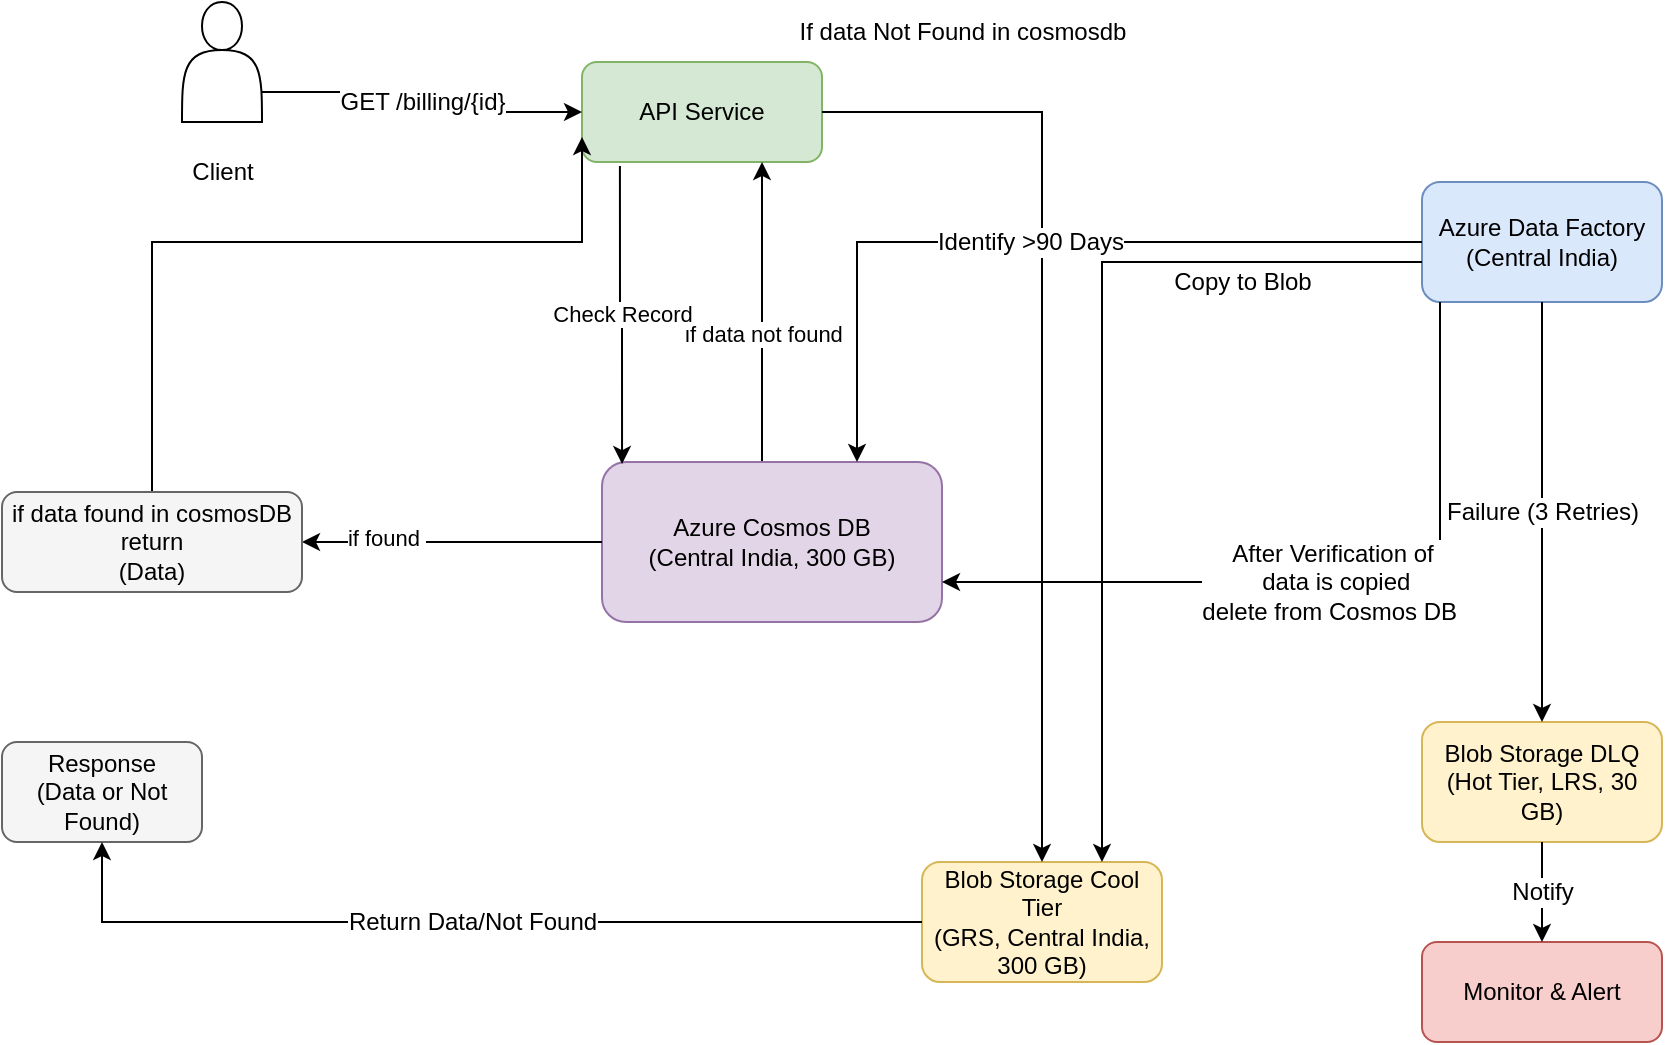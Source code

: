 <mxfile version="28.0.4">
  <diagram name="Page-1" id="RNXtUKsF8gqhNPxxT9Bu">
    <mxGraphModel dx="1714" dy="474" grid="1" gridSize="10" guides="1" tooltips="1" connect="1" arrows="1" fold="1" page="1" pageScale="1" pageWidth="850" pageHeight="1100" math="0" shadow="0">
      <root>
        <mxCell id="0" />
        <mxCell id="1" parent="0" />
        <mxCell id="rwkFL9fGVZzZIBSq1Fqp-2" value="API Service" style="rounded=1;whiteSpace=wrap;html=1;fillColor=#d5e8d4;strokeColor=#82b366;fontSize=12;" vertex="1" parent="1">
          <mxGeometry x="230" y="50" width="120" height="50" as="geometry" />
        </mxCell>
        <mxCell id="rwkFL9fGVZzZIBSq1Fqp-29" style="edgeStyle=orthogonalEdgeStyle;rounded=0;orthogonalLoop=1;jettySize=auto;html=1;exitX=0.5;exitY=0;exitDx=0;exitDy=0;entryX=0.75;entryY=1;entryDx=0;entryDy=0;" edge="1" parent="1" source="rwkFL9fGVZzZIBSq1Fqp-3" target="rwkFL9fGVZzZIBSq1Fqp-2">
          <mxGeometry relative="1" as="geometry">
            <Array as="points">
              <mxPoint x="320" y="250" />
            </Array>
          </mxGeometry>
        </mxCell>
        <mxCell id="rwkFL9fGVZzZIBSq1Fqp-30" value="if data not found&amp;nbsp;" style="edgeLabel;html=1;align=center;verticalAlign=middle;resizable=0;points=[];" vertex="1" connectable="0" parent="rwkFL9fGVZzZIBSq1Fqp-29">
          <mxGeometry x="-0.11" y="-2" relative="1" as="geometry">
            <mxPoint as="offset" />
          </mxGeometry>
        </mxCell>
        <mxCell id="rwkFL9fGVZzZIBSq1Fqp-3" value="Azure Cosmos DB&lt;br&gt;(Central India, 300 GB)" style="rounded=1;whiteSpace=wrap;html=1;fillColor=#e1d5e7;strokeColor=#9673a6;fontSize=12;" vertex="1" parent="1">
          <mxGeometry x="240" y="250" width="170" height="80" as="geometry" />
        </mxCell>
        <mxCell id="rwkFL9fGVZzZIBSq1Fqp-4" value="Blob Storage Cool Tier&lt;br&gt;(GRS, Central India, 300 GB)" style="rounded=1;whiteSpace=wrap;html=1;fillColor=#fff2cc;strokeColor=#d6b656;fontSize=12;" vertex="1" parent="1">
          <mxGeometry x="400" y="450" width="120" height="60" as="geometry" />
        </mxCell>
        <mxCell id="rwkFL9fGVZzZIBSq1Fqp-5" value="Response&lt;br&gt;(Data or Not Found)" style="rounded=1;whiteSpace=wrap;html=1;fillColor=#f5f5f5;strokeColor=#666666;fontSize=12;" vertex="1" parent="1">
          <mxGeometry x="-60" y="390" width="100" height="50" as="geometry" />
        </mxCell>
        <mxCell id="rwkFL9fGVZzZIBSq1Fqp-6" value="Azure Data Factory&lt;br&gt;(Central India)" style="rounded=1;whiteSpace=wrap;html=1;fillColor=#dae8fc;strokeColor=#6c8ebf;fontSize=12;" vertex="1" parent="1">
          <mxGeometry x="650" y="110" width="120" height="60" as="geometry" />
        </mxCell>
        <mxCell id="rwkFL9fGVZzZIBSq1Fqp-7" value="Blob Storage DLQ&lt;br&gt;(Hot Tier, LRS, 30 GB)" style="rounded=1;whiteSpace=wrap;html=1;fillColor=#fff2cc;strokeColor=#d6b656;fontSize=12;" vertex="1" parent="1">
          <mxGeometry x="650" y="380" width="120" height="60" as="geometry" />
        </mxCell>
        <mxCell id="rwkFL9fGVZzZIBSq1Fqp-8" value="Monitor &amp; Alert" style="rounded=1;whiteSpace=wrap;html=1;fillColor=#f8cecc;strokeColor=#b85450;fontSize=12;" vertex="1" parent="1">
          <mxGeometry x="650" y="490" width="120" height="50" as="geometry" />
        </mxCell>
        <mxCell id="rwkFL9fGVZzZIBSq1Fqp-9" value="GET /billing/{id}" style="edgeStyle=orthogonalEdgeStyle;rounded=0;html=1;jettySize=auto;orthogonalLoop=1;fontSize=12;exitX=1;exitY=0.75;exitDx=0;exitDy=0;" edge="1" parent="1" source="rwkFL9fGVZzZIBSq1Fqp-20" target="rwkFL9fGVZzZIBSq1Fqp-2">
          <mxGeometry relative="1" as="geometry">
            <mxPoint x="100" y="65" as="sourcePoint" />
          </mxGeometry>
        </mxCell>
        <mxCell id="rwkFL9fGVZzZIBSq1Fqp-10" value="Check Record" style="edgeStyle=orthogonalEdgeStyle;rounded=0;html=1;jettySize=auto;orthogonalLoop=1;font  Size=12;entryX=0.059;entryY=0.013;entryDx=0;entryDy=0;entryPerimeter=0;exitX=0.158;exitY=1.04;exitDx=0;exitDy=0;exitPerimeter=0;" edge="1" parent="1" source="rwkFL9fGVZzZIBSq1Fqp-2" target="rwkFL9fGVZzZIBSq1Fqp-3">
          <mxGeometry relative="1" as="geometry" />
        </mxCell>
        <mxCell id="rwkFL9fGVZzZIBSq1Fqp-11" value="If data Not Found in cosmosdb" style="edgeStyle=orthogonalEdgeStyle;rounded=0;html=1;jettySize=auto;orthogonalLoop=1;fontSize=12;" edge="1" parent="1" source="rwkFL9fGVZzZIBSq1Fqp-2" target="rwkFL9fGVZzZIBSq1Fqp-4">
          <mxGeometry x="-0.692" y="25" relative="1" as="geometry">
            <mxPoint x="-5" y="-15" as="offset" />
          </mxGeometry>
        </mxCell>
        <mxCell id="rwkFL9fGVZzZIBSq1Fqp-12" value="Return Data/Not Found" style="edgeStyle=orthogonalEdgeStyle;rounded=0;html=1;jettySize=auto;orthogonalLoop=1;fontSize=12;" edge="1" parent="1" source="rwkFL9fGVZzZIBSq1Fqp-4" target="rwkFL9fGVZzZIBSq1Fqp-5">
          <mxGeometry relative="1" as="geometry" />
        </mxCell>
        <mxCell id="rwkFL9fGVZzZIBSq1Fqp-13" value="" style="edgeStyle=orthogonalEdgeStyle;rounded=0;html=1;jettySize=auto;orthogonalLoop=1;fontSize=12;entryX=1;entryY=0.5;entryDx=0;entryDy=0;" edge="1" parent="1" source="rwkFL9fGVZzZIBSq1Fqp-3" target="rwkFL9fGVZzZIBSq1Fqp-26">
          <mxGeometry x="0.24" y="80" relative="1" as="geometry">
            <mxPoint x="180" y="200" as="targetPoint" />
            <mxPoint as="offset" />
          </mxGeometry>
        </mxCell>
        <mxCell id="rwkFL9fGVZzZIBSq1Fqp-27" value="if found&amp;nbsp;" style="edgeLabel;html=1;align=center;verticalAlign=middle;resizable=0;points=[];" vertex="1" connectable="0" parent="rwkFL9fGVZzZIBSq1Fqp-13">
          <mxGeometry x="0.437" y="-2" relative="1" as="geometry">
            <mxPoint as="offset" />
          </mxGeometry>
        </mxCell>
        <mxCell id="rwkFL9fGVZzZIBSq1Fqp-14" value="Identify &gt;90 Days" style="edgeStyle=orthogonalEdgeStyle;rounded=0;html=1;jettySize=auto;orthogonalLoop=1;fontSize=12;entryX=0.75;entryY=0;entryDx=0;entryDy=0;" edge="1" parent="1" source="rwkFL9fGVZzZIBSq1Fqp-6" target="rwkFL9fGVZzZIBSq1Fqp-3">
          <mxGeometry relative="1" as="geometry" />
        </mxCell>
        <mxCell id="rwkFL9fGVZzZIBSq1Fqp-15" value="Copy to Blob" style="edgeStyle=orthogonalEdgeStyle;rounded=0;html=1;jettySize=auto;orthogonalLoop=1;fontSize=12;entryX=0.75;entryY=0;entryDx=0;entryDy=0;" edge="1" parent="1" source="rwkFL9fGVZzZIBSq1Fqp-6" target="rwkFL9fGVZzZIBSq1Fqp-4">
          <mxGeometry x="-0.609" y="10" relative="1" as="geometry">
            <Array as="points">
              <mxPoint x="490" y="150" />
            </Array>
            <mxPoint as="offset" />
          </mxGeometry>
        </mxCell>
        <mxCell id="rwkFL9fGVZzZIBSq1Fqp-16" value="After Verification of&lt;br&gt;&amp;nbsp;data is copied &lt;br&gt;delete from Cosmos DB&amp;nbsp;" style="edgeStyle=orthogonalEdgeStyle;rounded=0;html=1;jettySize=auto;orthogonalLoop=1;fontSize=12;exitX=0.075;exitY=1;exitDx=0;exitDy=0;exitPerimeter=0;entryX=1;entryY=0.75;entryDx=0;entryDy=0;" edge="1" parent="1" source="rwkFL9fGVZzZIBSq1Fqp-6" target="rwkFL9fGVZzZIBSq1Fqp-3">
          <mxGeometry relative="1" as="geometry">
            <mxPoint x="620" y="200" as="sourcePoint" />
            <mxPoint x="509" y="446" as="targetPoint" />
          </mxGeometry>
        </mxCell>
        <mxCell id="rwkFL9fGVZzZIBSq1Fqp-17" value="Failure (3 Retries)" style="edgeStyle=orthogonalEdgeStyle;rounded=0;html=1;jettySize=auto;orthogonalLoop=1;fontSize=12;" edge="1" parent="1" source="rwkFL9fGVZzZIBSq1Fqp-6" target="rwkFL9fGVZzZIBSq1Fqp-7">
          <mxGeometry relative="1" as="geometry" />
        </mxCell>
        <mxCell id="rwkFL9fGVZzZIBSq1Fqp-18" value="Notify" style="edgeStyle=orthogonalEdgeStyle;rounded=0;html=1;jettySize=auto;orthogonalLoop=1;fontSize=12;" edge="1" parent="1" source="rwkFL9fGVZzZIBSq1Fqp-7" target="rwkFL9fGVZzZIBSq1Fqp-8">
          <mxGeometry relative="1" as="geometry" />
        </mxCell>
        <mxCell id="rwkFL9fGVZzZIBSq1Fqp-20" value="" style="shape=actor;whiteSpace=wrap;html=1;" vertex="1" parent="1">
          <mxGeometry x="30" y="20" width="40" height="60" as="geometry" />
        </mxCell>
        <mxCell id="rwkFL9fGVZzZIBSq1Fqp-24" value="Client" style="text;html=1;align=center;verticalAlign=middle;resizable=0;points=[];autosize=1;strokeColor=none;fillColor=none;" vertex="1" parent="1">
          <mxGeometry x="25" y="90" width="50" height="30" as="geometry" />
        </mxCell>
        <mxCell id="rwkFL9fGVZzZIBSq1Fqp-31" style="edgeStyle=orthogonalEdgeStyle;rounded=0;orthogonalLoop=1;jettySize=auto;html=1;entryX=0;entryY=0.75;entryDx=0;entryDy=0;exitX=0.5;exitY=0;exitDx=0;exitDy=0;" edge="1" parent="1" source="rwkFL9fGVZzZIBSq1Fqp-26" target="rwkFL9fGVZzZIBSq1Fqp-2">
          <mxGeometry relative="1" as="geometry">
            <Array as="points">
              <mxPoint x="15" y="140" />
              <mxPoint x="230" y="140" />
            </Array>
          </mxGeometry>
        </mxCell>
        <mxCell id="rwkFL9fGVZzZIBSq1Fqp-26" value="if data found in cosmosDB&lt;br&gt;return&lt;br&gt;(Data)" style="rounded=1;whiteSpace=wrap;html=1;fillColor=#f5f5f5;strokeColor=#666666;fontSize=12;" vertex="1" parent="1">
          <mxGeometry x="-60" y="265" width="150" height="50" as="geometry" />
        </mxCell>
      </root>
    </mxGraphModel>
  </diagram>
</mxfile>
